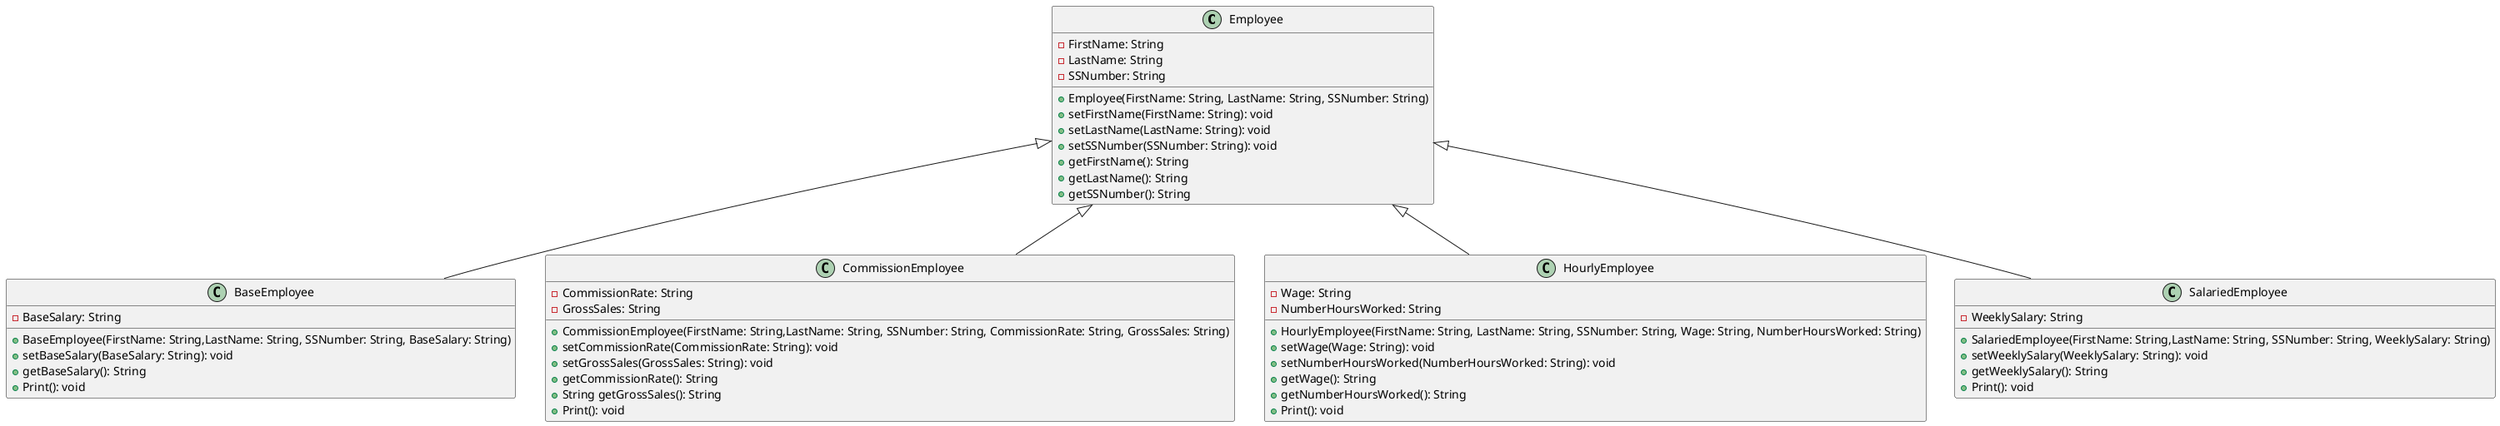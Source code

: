 @startuml
'https://plantuml.com/class-diagram


Employee <|-- BaseEmployee
Employee <|-- CommissionEmployee
Employee <|-- HourlyEmployee
Employee <|-- SalariedEmployee

class Employee {
-FirstName: String
-LastName: String
-SSNumber: String

+Employee(FirstName: String, LastName: String, SSNumber: String)
+setFirstName(FirstName: String): void
+setLastName(LastName: String): void
+setSSNumber(SSNumber: String): void
+getFirstName(): String
+getLastName(): String
+getSSNumber(): String
}

class BaseEmployee{
-BaseSalary: String

+BaseEmployee(FirstName: String,LastName: String, SSNumber: String, BaseSalary: String)
+setBaseSalary(BaseSalary: String): void
+getBaseSalary(): String
+Print(): void
}

class CommissionEmployee{
-CommissionRate: String
-GrossSales: String

+CommissionEmployee(FirstName: String,LastName: String, SSNumber: String, CommissionRate: String, GrossSales: String)
+setCommissionRate(CommissionRate: String): void
+setGrossSales(GrossSales: String): void
+getCommissionRate(): String
+String getGrossSales(): String
+Print(): void
}

class HourlyEmployee{
-Wage: String
-NumberHoursWorked: String

+HourlyEmployee(FirstName: String, LastName: String, SSNumber: String, Wage: String, NumberHoursWorked: String)
+setWage(Wage: String): void
+setNumberHoursWorked(NumberHoursWorked: String): void
+getWage(): String
+getNumberHoursWorked(): String
+Print(): void
}

class SalariedEmployee{
-WeeklySalary: String

+SalariedEmployee(FirstName: String,LastName: String, SSNumber: String, WeeklySalary: String)
+setWeeklySalary(WeeklySalary: String): void
+getWeeklySalary(): String
+Print(): void
}

@enduml